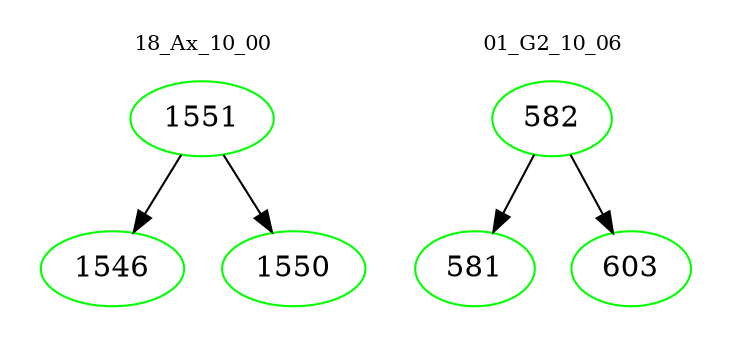 digraph{
subgraph cluster_0 {
color = white
label = "18_Ax_10_00";
fontsize=10;
T0_1551 [label="1551", color="green"]
T0_1551 -> T0_1546 [color="black"]
T0_1546 [label="1546", color="green"]
T0_1551 -> T0_1550 [color="black"]
T0_1550 [label="1550", color="green"]
}
subgraph cluster_1 {
color = white
label = "01_G2_10_06";
fontsize=10;
T1_582 [label="582", color="green"]
T1_582 -> T1_581 [color="black"]
T1_581 [label="581", color="green"]
T1_582 -> T1_603 [color="black"]
T1_603 [label="603", color="green"]
}
}
